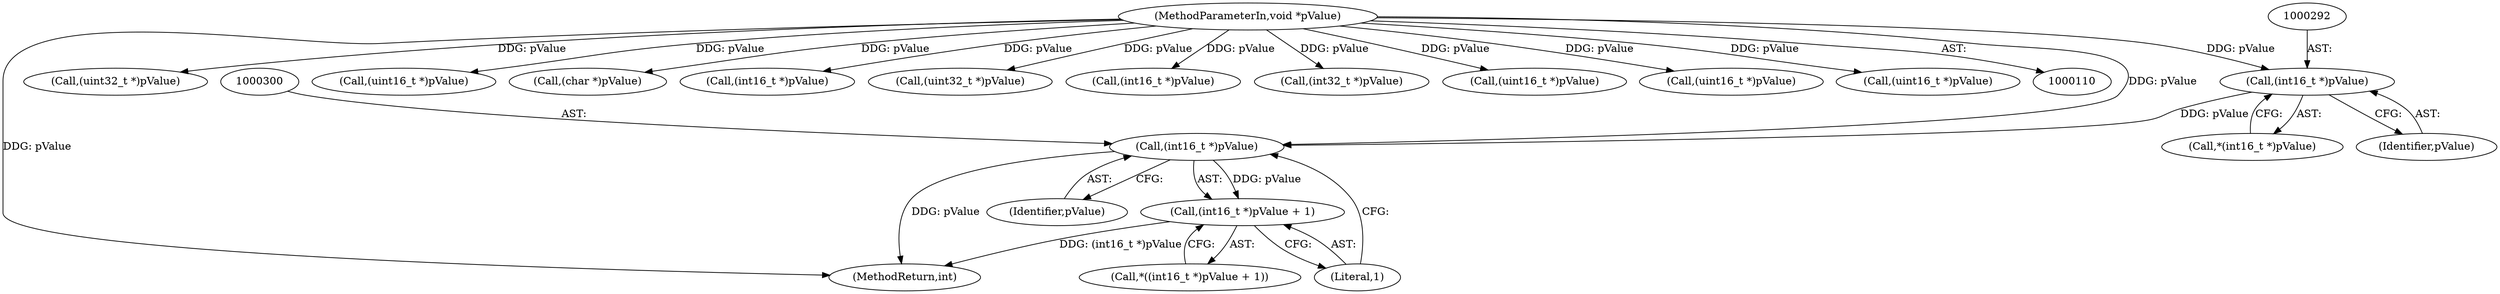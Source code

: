 digraph "0_Android_c66c43ad571ed2590dcd55a762c73c90d9744bac@pointer" {
"1000291" [label="(Call,(int16_t *)pValue)"];
"1000114" [label="(MethodParameterIn,void *pValue)"];
"1000299" [label="(Call,(int16_t *)pValue)"];
"1000298" [label="(Call,(int16_t *)pValue + 1)"];
"1000422" [label="(Call,(uint32_t *)pValue)"];
"1000291" [label="(Call,(int16_t *)pValue)"];
"1000567" [label="(MethodReturn,int)"];
"1000446" [label="(Call,(uint16_t *)pValue)"];
"1000481" [label="(Call,(char *)pValue)"];
"1000302" [label="(Literal,1)"];
"1000513" [label="(Call,(int16_t *)pValue)"];
"1000114" [label="(MethodParameterIn,void *pValue)"];
"1000418" [label="(Call,(uint32_t *)pValue)"];
"1000297" [label="(Call,*((int16_t *)pValue + 1))"];
"1000337" [label="(Call,(int16_t *)pValue)"];
"1000293" [label="(Identifier,pValue)"];
"1000378" [label="(Call,(int32_t *)pValue)"];
"1000457" [label="(Call,(uint16_t *)pValue)"];
"1000301" [label="(Identifier,pValue)"];
"1000299" [label="(Call,(int16_t *)pValue)"];
"1000298" [label="(Call,(int16_t *)pValue + 1)"];
"1000434" [label="(Call,(uint16_t *)pValue)"];
"1000281" [label="(Call,(uint16_t *)pValue)"];
"1000290" [label="(Call,*(int16_t *)pValue)"];
"1000291" -> "1000290"  [label="AST: "];
"1000291" -> "1000293"  [label="CFG: "];
"1000292" -> "1000291"  [label="AST: "];
"1000293" -> "1000291"  [label="AST: "];
"1000290" -> "1000291"  [label="CFG: "];
"1000114" -> "1000291"  [label="DDG: pValue"];
"1000291" -> "1000299"  [label="DDG: pValue"];
"1000114" -> "1000110"  [label="AST: "];
"1000114" -> "1000567"  [label="DDG: pValue"];
"1000114" -> "1000281"  [label="DDG: pValue"];
"1000114" -> "1000299"  [label="DDG: pValue"];
"1000114" -> "1000337"  [label="DDG: pValue"];
"1000114" -> "1000378"  [label="DDG: pValue"];
"1000114" -> "1000418"  [label="DDG: pValue"];
"1000114" -> "1000422"  [label="DDG: pValue"];
"1000114" -> "1000434"  [label="DDG: pValue"];
"1000114" -> "1000446"  [label="DDG: pValue"];
"1000114" -> "1000457"  [label="DDG: pValue"];
"1000114" -> "1000481"  [label="DDG: pValue"];
"1000114" -> "1000513"  [label="DDG: pValue"];
"1000299" -> "1000298"  [label="AST: "];
"1000299" -> "1000301"  [label="CFG: "];
"1000300" -> "1000299"  [label="AST: "];
"1000301" -> "1000299"  [label="AST: "];
"1000302" -> "1000299"  [label="CFG: "];
"1000299" -> "1000567"  [label="DDG: pValue"];
"1000299" -> "1000298"  [label="DDG: pValue"];
"1000298" -> "1000297"  [label="AST: "];
"1000298" -> "1000302"  [label="CFG: "];
"1000302" -> "1000298"  [label="AST: "];
"1000297" -> "1000298"  [label="CFG: "];
"1000298" -> "1000567"  [label="DDG: (int16_t *)pValue"];
}
